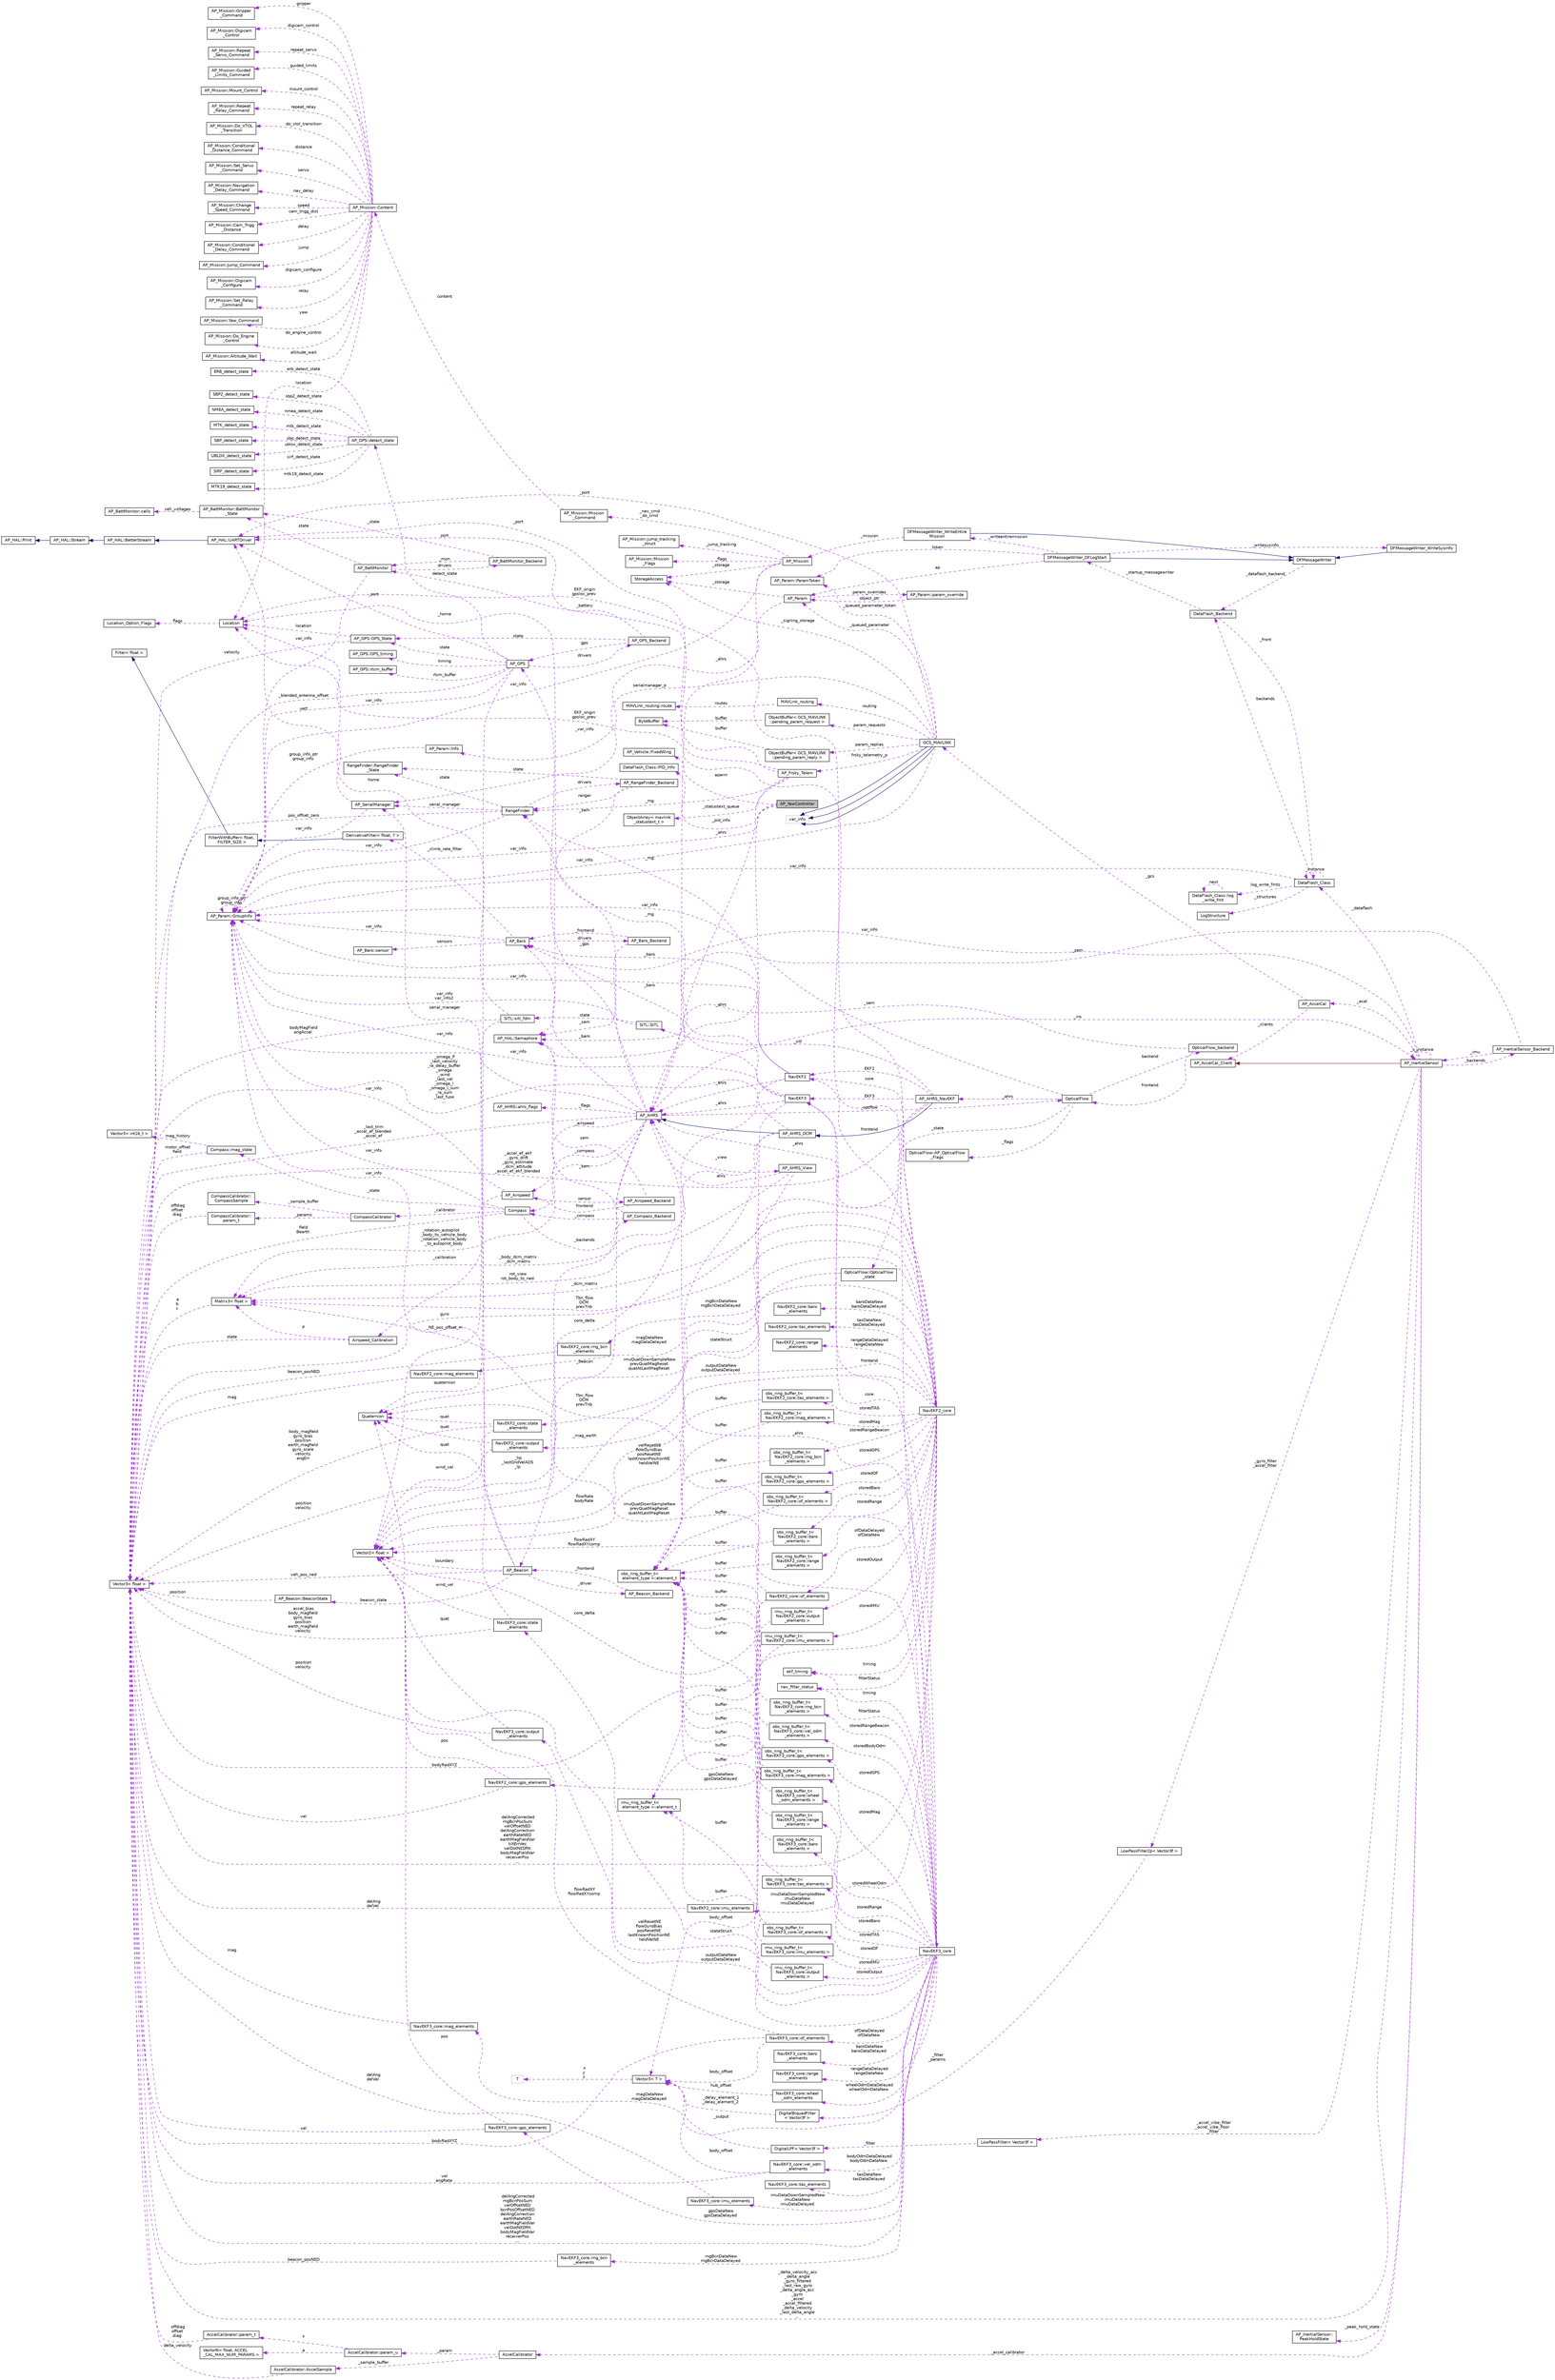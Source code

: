 digraph "AP_YawController"
{
 // INTERACTIVE_SVG=YES
  edge [fontname="Helvetica",fontsize="10",labelfontname="Helvetica",labelfontsize="10"];
  node [fontname="Helvetica",fontsize="10",shape=record];
  rankdir="LR";
  Node1 [label="AP_YawController",height=0.2,width=0.4,color="black", fillcolor="grey75", style="filled", fontcolor="black"];
  Node2 -> Node1 [dir="back",color="darkorchid3",fontsize="10",style="dashed",label=" var_info" ,fontname="Helvetica"];
  Node2 [label="AP_Param::GroupInfo",height=0.2,width=0.4,color="black", fillcolor="white", style="filled",URL="$structAP__Param_1_1GroupInfo.html"];
  Node2 -> Node2 [dir="back",color="darkorchid3",fontsize="10",style="dashed",label=" group_info_ptr\ngroup_info" ,fontname="Helvetica"];
  Node3 -> Node1 [dir="back",color="darkorchid3",fontsize="10",style="dashed",label=" _ahrs" ,fontname="Helvetica"];
  Node3 [label="AP_AHRS",height=0.2,width=0.4,color="black", fillcolor="white", style="filled",URL="$classAP__AHRS.html"];
  Node4 -> Node3 [dir="back",color="darkorchid3",fontsize="10",style="dashed",label=" _rotation_autopilot\l_body_to_vehicle_body\n_rotation_vehicle_body\l_to_autopilot_body" ,fontname="Helvetica"];
  Node4 [label="Matrix3\< float \>",height=0.2,width=0.4,color="black", fillcolor="white", style="filled",URL="$classMatrix3.html"];
  Node5 -> Node4 [dir="back",color="darkorchid3",fontsize="10",style="dashed",label=" a\nb\nc" ,fontname="Helvetica"];
  Node5 [label="Vector3\< float \>",height=0.2,width=0.4,color="black", fillcolor="white", style="filled",URL="$classVector3.html"];
  Node6 -> Node3 [dir="back",color="darkorchid3",fontsize="10",style="dashed",label=" _flags" ,fontname="Helvetica"];
  Node6 [label="AP_AHRS::ahrs_flags",height=0.2,width=0.4,color="black", fillcolor="white", style="filled",URL="$structAP__AHRS_1_1ahrs__flags.html"];
  Node7 -> Node3 [dir="back",color="darkorchid3",fontsize="10",style="dashed",label=" _baro" ,fontname="Helvetica"];
  Node7 [label="AP_Baro",height=0.2,width=0.4,color="black", fillcolor="white", style="filled",URL="$classAP__Baro.html"];
  Node8 -> Node7 [dir="back",color="darkorchid3",fontsize="10",style="dashed",label=" sensors" ,fontname="Helvetica"];
  Node8 [label="AP_Baro::sensor",height=0.2,width=0.4,color="black", fillcolor="white", style="filled",URL="$structAP__Baro_1_1sensor.html"];
  Node9 -> Node7 [dir="back",color="darkorchid3",fontsize="10",style="dashed",label=" _climb_rate_filter" ,fontname="Helvetica"];
  Node9 [label="DerivativeFilter\< float, 7 \>",height=0.2,width=0.4,color="black", fillcolor="white", style="filled",URL="$classDerivativeFilter.html"];
  Node10 -> Node9 [dir="back",color="midnightblue",fontsize="10",style="solid",fontname="Helvetica"];
  Node10 [label="FilterWithBuffer\< float,\l FILTER_SIZE \>",height=0.2,width=0.4,color="black", fillcolor="white", style="filled",URL="$classFilterWithBuffer.html"];
  Node11 -> Node10 [dir="back",color="midnightblue",fontsize="10",style="solid",fontname="Helvetica"];
  Node11 [label="Filter\< float \>",height=0.2,width=0.4,color="black", fillcolor="white", style="filled",URL="$classFilter.html"];
  Node2 -> Node7 [dir="back",color="darkorchid3",fontsize="10",style="dashed",label=" var_info" ,fontname="Helvetica"];
  Node12 -> Node7 [dir="back",color="darkorchid3",fontsize="10",style="dashed",label=" drivers" ,fontname="Helvetica"];
  Node12 [label="AP_Baro_Backend",height=0.2,width=0.4,color="black", fillcolor="white", style="filled",URL="$classAP__Baro__Backend.html"];
  Node7 -> Node12 [dir="back",color="darkorchid3",fontsize="10",style="dashed",label=" _frontend" ,fontname="Helvetica"];
  Node13 -> Node12 [dir="back",color="darkorchid3",fontsize="10",style="dashed",label=" _sem" ,fontname="Helvetica"];
  Node13 [label="AP_HAL::Semaphore",height=0.2,width=0.4,color="black", fillcolor="white", style="filled",URL="$classAP__HAL_1_1Semaphore.html"];
  Node14 -> Node3 [dir="back",color="darkorchid3",fontsize="10",style="dashed",label=" _optflow" ,fontname="Helvetica"];
  Node14 [label="OpticalFlow",height=0.2,width=0.4,color="black", fillcolor="white", style="filled",URL="$classOpticalFlow.html"];
  Node15 -> Node14 [dir="back",color="darkorchid3",fontsize="10",style="dashed",label=" _ahrs" ,fontname="Helvetica"];
  Node15 [label="AP_AHRS_NavEKF",height=0.2,width=0.4,color="black", fillcolor="white", style="filled",URL="$classAP__AHRS__NavEKF.html"];
  Node16 -> Node15 [dir="back",color="midnightblue",fontsize="10",style="solid",fontname="Helvetica"];
  Node16 [label="AP_AHRS_DCM",height=0.2,width=0.4,color="black", fillcolor="white", style="filled",URL="$classAP__AHRS__DCM.html"];
  Node3 -> Node16 [dir="back",color="midnightblue",fontsize="10",style="solid",fontname="Helvetica"];
  Node4 -> Node16 [dir="back",color="darkorchid3",fontsize="10",style="dashed",label=" _body_dcm_matrix\n_dcm_matrix" ,fontname="Helvetica"];
  Node5 -> Node16 [dir="back",color="darkorchid3",fontsize="10",style="dashed",label=" _omega_P\n_last_velocity\n_ra_delay_buffer\n_omega\n_wind\n_last_vel\n_omega_I\n_omega_I_sum\n_ra_sum\n_last_fuse\n..." ,fontname="Helvetica"];
  Node17 -> Node16 [dir="back",color="darkorchid3",fontsize="10",style="dashed",label=" _mag_earth" ,fontname="Helvetica"];
  Node17 [label="Vector2\< float \>",height=0.2,width=0.4,color="black", fillcolor="white", style="filled",URL="$structVector2.html"];
  Node4 -> Node15 [dir="back",color="darkorchid3",fontsize="10",style="dashed",label=" _dcm_matrix" ,fontname="Helvetica"];
  Node18 -> Node15 [dir="back",color="darkorchid3",fontsize="10",style="dashed",label=" EKF2" ,fontname="Helvetica"];
  Node18 [label="NavEKF2",height=0.2,width=0.4,color="black", fillcolor="white", style="filled",URL="$classNavEKF2.html"];
  Node7 -> Node18 [dir="back",color="darkorchid3",fontsize="10",style="dashed",label=" _baro" ,fontname="Helvetica"];
  Node2 -> Node18 [dir="back",color="darkorchid3",fontsize="10",style="dashed",label=" var_info" ,fontname="Helvetica"];
  Node17 -> Node18 [dir="back",color="darkorchid3",fontsize="10",style="dashed",label=" core_delta" ,fontname="Helvetica"];
  Node19 -> Node18 [dir="back",color="darkorchid3",fontsize="10",style="dashed",label=" _rng" ,fontname="Helvetica"];
  Node19 [label="RangeFinder",height=0.2,width=0.4,color="black", fillcolor="white", style="filled",URL="$classRangeFinder.html"];
  Node20 -> Node19 [dir="back",color="darkorchid3",fontsize="10",style="dashed",label=" serial_manager" ,fontname="Helvetica"];
  Node20 [label="AP_SerialManager",height=0.2,width=0.4,color="black", fillcolor="white", style="filled",URL="$classAP__SerialManager.html"];
  Node21 -> Node20 [dir="back",color="darkorchid3",fontsize="10",style="dashed",label=" uart" ,fontname="Helvetica"];
  Node21 [label="AP_HAL::UARTDriver",height=0.2,width=0.4,color="black", fillcolor="white", style="filled",URL="$classAP__HAL_1_1UARTDriver.html"];
  Node22 -> Node21 [dir="back",color="midnightblue",fontsize="10",style="solid",fontname="Helvetica"];
  Node22 [label="AP_HAL::BetterStream",height=0.2,width=0.4,color="black", fillcolor="white", style="filled",URL="$classAP__HAL_1_1BetterStream.html"];
  Node23 -> Node22 [dir="back",color="midnightblue",fontsize="10",style="solid",fontname="Helvetica"];
  Node23 [label="AP_HAL::Stream",height=0.2,width=0.4,color="black", fillcolor="white", style="filled",URL="$classAP__HAL_1_1Stream.html"];
  Node24 -> Node23 [dir="back",color="midnightblue",fontsize="10",style="solid",fontname="Helvetica"];
  Node24 [label="AP_HAL::Print",height=0.2,width=0.4,color="black", fillcolor="white", style="filled",URL="$classAP__HAL_1_1Print.html"];
  Node2 -> Node20 [dir="back",color="darkorchid3",fontsize="10",style="dashed",label=" var_info" ,fontname="Helvetica"];
  Node25 -> Node19 [dir="back",color="darkorchid3",fontsize="10",style="dashed",label=" state" ,fontname="Helvetica"];
  Node25 [label="RangeFinder::RangeFinder\l_State",height=0.2,width=0.4,color="black", fillcolor="white", style="filled",URL="$structRangeFinder_1_1RangeFinder__State.html"];
  Node2 -> Node19 [dir="back",color="darkorchid3",fontsize="10",style="dashed",label=" var_info" ,fontname="Helvetica"];
  Node5 -> Node19 [dir="back",color="darkorchid3",fontsize="10",style="dashed",label=" pos_offset_zero" ,fontname="Helvetica"];
  Node26 -> Node19 [dir="back",color="darkorchid3",fontsize="10",style="dashed",label=" drivers" ,fontname="Helvetica"];
  Node26 [label="AP_RangeFinder_Backend",height=0.2,width=0.4,color="black", fillcolor="white", style="filled",URL="$classAP__RangeFinder__Backend.html"];
  Node25 -> Node26 [dir="back",color="darkorchid3",fontsize="10",style="dashed",label=" state" ,fontname="Helvetica"];
  Node13 -> Node26 [dir="back",color="darkorchid3",fontsize="10",style="dashed",label=" _sem" ,fontname="Helvetica"];
  Node19 -> Node26 [dir="back",color="darkorchid3",fontsize="10",style="dashed",label=" ranger" ,fontname="Helvetica"];
  Node3 -> Node18 [dir="back",color="darkorchid3",fontsize="10",style="dashed",label=" _ahrs" ,fontname="Helvetica"];
  Node27 -> Node18 [dir="back",color="darkorchid3",fontsize="10",style="dashed",label=" core" ,fontname="Helvetica"];
  Node27 [label="NavEKF2_core",height=0.2,width=0.4,color="black", fillcolor="white", style="filled",URL="$classNavEKF2__core.html"];
  Node28 -> Node27 [dir="back",color="darkorchid3",fontsize="10",style="dashed",label=" magDataNew\nmagDataDelayed" ,fontname="Helvetica"];
  Node28 [label="NavEKF2_core::mag_elements",height=0.2,width=0.4,color="black", fillcolor="white", style="filled",URL="$structNavEKF2__core_1_1mag__elements.html"];
  Node5 -> Node28 [dir="back",color="darkorchid3",fontsize="10",style="dashed",label=" mag" ,fontname="Helvetica"];
  Node4 -> Node27 [dir="back",color="darkorchid3",fontsize="10",style="dashed",label=" Tbn_flow\nDCM\nprevTnb" ,fontname="Helvetica"];
  Node18 -> Node27 [dir="back",color="darkorchid3",fontsize="10",style="dashed",label=" frontend" ,fontname="Helvetica"];
  Node29 -> Node27 [dir="back",color="darkorchid3",fontsize="10",style="dashed",label=" baroDataNew\nbaroDataDelayed" ,fontname="Helvetica"];
  Node29 [label="NavEKF2_core::baro\l_elements",height=0.2,width=0.4,color="black", fillcolor="white", style="filled",URL="$structNavEKF2__core_1_1baro__elements.html"];
  Node30 -> Node27 [dir="back",color="darkorchid3",fontsize="10",style="dashed",label=" storedIMU" ,fontname="Helvetica"];
  Node30 [label="imu_ring_buffer_t\<\l NavEKF2_core::imu_elements \>",height=0.2,width=0.4,color="black", fillcolor="white", style="filled",URL="$classimu__ring__buffer__t.html"];
  Node31 -> Node30 [dir="back",color="darkorchid3",fontsize="10",style="dashed",label=" buffer" ,fontname="Helvetica"];
  Node31 [label="imu_ring_buffer_t\<\l element_type \>::element_t",height=0.2,width=0.4,color="black", fillcolor="white", style="filled",URL="$structimu__ring__buffer__t_1_1element__t.html"];
  Node32 -> Node27 [dir="back",color="darkorchid3",fontsize="10",style="dashed",label=" rngBcnDataNew\nrngBcnDataDelayed" ,fontname="Helvetica"];
  Node32 [label="NavEKF2_core::rng_bcn\l_elements",height=0.2,width=0.4,color="black", fillcolor="white", style="filled",URL="$structNavEKF2__core_1_1rng__bcn__elements.html"];
  Node5 -> Node32 [dir="back",color="darkorchid3",fontsize="10",style="dashed",label=" beacon_posNED" ,fontname="Helvetica"];
  Node33 -> Node27 [dir="back",color="darkorchid3",fontsize="10",style="dashed",label=" ofDataDelayed\nofDataNew" ,fontname="Helvetica"];
  Node33 [label="NavEKF2_core::of_elements",height=0.2,width=0.4,color="black", fillcolor="white", style="filled",URL="$structNavEKF2__core_1_1of__elements.html"];
  Node5 -> Node33 [dir="back",color="darkorchid3",fontsize="10",style="dashed",label=" bodyRadXYZ" ,fontname="Helvetica"];
  Node34 -> Node33 [dir="back",color="darkorchid3",fontsize="10",style="dashed",label=" body_offset" ,fontname="Helvetica"];
  Node34 [label="Vector3\< T \>",height=0.2,width=0.4,color="black", fillcolor="white", style="filled",URL="$classVector3.html"];
  Node35 -> Node34 [dir="back",color="darkorchid3",fontsize="10",style="dashed",label=" x\ny\nz" ,fontname="Helvetica"];
  Node35 [label="T",height=0.2,width=0.4,color="grey75", fillcolor="white", style="filled"];
  Node17 -> Node33 [dir="back",color="darkorchid3",fontsize="10",style="dashed",label=" flowRadXY\nflowRadXYcomp" ,fontname="Helvetica"];
  Node36 -> Node27 [dir="back",color="darkorchid3",fontsize="10",style="dashed",label=" storedGPS" ,fontname="Helvetica"];
  Node36 [label="obs_ring_buffer_t\<\l NavEKF2_core::gps_elements \>",height=0.2,width=0.4,color="black", fillcolor="white", style="filled",URL="$classobs__ring__buffer__t.html"];
  Node37 -> Node36 [dir="back",color="darkorchid3",fontsize="10",style="dashed",label=" buffer" ,fontname="Helvetica"];
  Node37 [label="obs_ring_buffer_t\<\l element_type \>::element_t",height=0.2,width=0.4,color="black", fillcolor="white", style="filled",URL="$structobs__ring__buffer__t_1_1element__t.html"];
  Node38 -> Node27 [dir="back",color="darkorchid3",fontsize="10",style="dashed",label=" timing" ,fontname="Helvetica"];
  Node38 [label="ekf_timing",height=0.2,width=0.4,color="black", fillcolor="white", style="filled",URL="$structekf__timing.html"];
  Node39 -> Node27 [dir="back",color="darkorchid3",fontsize="10",style="dashed",label=" tasDataNew\ntasDataDelayed" ,fontname="Helvetica"];
  Node39 [label="NavEKF2_core::tas_elements",height=0.2,width=0.4,color="black", fillcolor="white", style="filled",URL="$structNavEKF2__core_1_1tas__elements.html"];
  Node40 -> Node27 [dir="back",color="darkorchid3",fontsize="10",style="dashed",label=" imuQuatDownSampleNew\nprevQuatMagReset\nquatAtLastMagReset" ,fontname="Helvetica"];
  Node40 [label="Quaternion",height=0.2,width=0.4,color="black", fillcolor="white", style="filled",URL="$classQuaternion.html"];
  Node41 -> Node27 [dir="back",color="darkorchid3",fontsize="10",style="dashed",label=" stateStruct" ,fontname="Helvetica"];
  Node41 [label="NavEKF2_core::state\l_elements",height=0.2,width=0.4,color="black", fillcolor="white", style="filled",URL="$structNavEKF2__core_1_1state__elements.html"];
  Node40 -> Node41 [dir="back",color="darkorchid3",fontsize="10",style="dashed",label=" quat" ,fontname="Helvetica"];
  Node5 -> Node41 [dir="back",color="darkorchid3",fontsize="10",style="dashed",label=" body_magfield\ngyro_bias\nposition\nearth_magfield\ngyro_scale\nvelocity\nangErr" ,fontname="Helvetica"];
  Node17 -> Node41 [dir="back",color="darkorchid3",fontsize="10",style="dashed",label=" wind_vel" ,fontname="Helvetica"];
  Node42 -> Node27 [dir="back",color="darkorchid3",fontsize="10",style="dashed",label=" storedOF" ,fontname="Helvetica"];
  Node42 [label="obs_ring_buffer_t\<\l NavEKF2_core::of_elements \>",height=0.2,width=0.4,color="black", fillcolor="white", style="filled",URL="$classobs__ring__buffer__t.html"];
  Node37 -> Node42 [dir="back",color="darkorchid3",fontsize="10",style="dashed",label=" buffer" ,fontname="Helvetica"];
  Node43 -> Node27 [dir="back",color="darkorchid3",fontsize="10",style="dashed",label=" imuDataDownSampledNew\nimuDataNew\nimuDataDelayed" ,fontname="Helvetica"];
  Node43 [label="NavEKF2_core::imu_elements",height=0.2,width=0.4,color="black", fillcolor="white", style="filled",URL="$structNavEKF2__core_1_1imu__elements.html"];
  Node5 -> Node43 [dir="back",color="darkorchid3",fontsize="10",style="dashed",label=" delAng\ndelVel" ,fontname="Helvetica"];
  Node5 -> Node27 [dir="back",color="darkorchid3",fontsize="10",style="dashed",label=" delAngCorrected\nrngBcnPosSum\nvelOffsetNED\ndelAngCorrection\nearthRateNED\nearthMagFieldVar\ntiltErrVec\nvelDotNEDfilt\nbodyMagFieldVar\nreceiverPos\n..." ,fontname="Helvetica"];
  Node44 -> Node27 [dir="back",color="darkorchid3",fontsize="10",style="dashed",label=" filterStatus" ,fontname="Helvetica"];
  Node44 [label="nav_filter_status",height=0.2,width=0.4,color="black", fillcolor="white", style="filled",URL="$unionnav__filter__status.html"];
  Node45 -> Node27 [dir="back",color="darkorchid3",fontsize="10",style="dashed",label=" outputDataNew\noutputDataDelayed" ,fontname="Helvetica"];
  Node45 [label="NavEKF2_core::output\l_elements",height=0.2,width=0.4,color="black", fillcolor="white", style="filled",URL="$structNavEKF2__core_1_1output__elements.html"];
  Node40 -> Node45 [dir="back",color="darkorchid3",fontsize="10",style="dashed",label=" quat" ,fontname="Helvetica"];
  Node5 -> Node45 [dir="back",color="darkorchid3",fontsize="10",style="dashed",label=" position\nvelocity" ,fontname="Helvetica"];
  Node46 -> Node27 [dir="back",color="darkorchid3",fontsize="10",style="dashed",label=" gpsDataNew\ngpsDataDelayed" ,fontname="Helvetica"];
  Node46 [label="NavEKF2_core::gps_elements",height=0.2,width=0.4,color="black", fillcolor="white", style="filled",URL="$structNavEKF2__core_1_1gps__elements.html"];
  Node5 -> Node46 [dir="back",color="darkorchid3",fontsize="10",style="dashed",label=" vel" ,fontname="Helvetica"];
  Node17 -> Node46 [dir="back",color="darkorchid3",fontsize="10",style="dashed",label=" pos" ,fontname="Helvetica"];
  Node17 -> Node27 [dir="back",color="darkorchid3",fontsize="10",style="dashed",label=" velResetNE\nflowGyroBias\nposResetNE\nlastKnownPositionNE\nheldVelNE" ,fontname="Helvetica"];
  Node47 -> Node27 [dir="back",color="darkorchid3",fontsize="10",style="dashed",label=" storedBaro" ,fontname="Helvetica"];
  Node47 [label="obs_ring_buffer_t\<\l NavEKF2_core::baro\l_elements \>",height=0.2,width=0.4,color="black", fillcolor="white", style="filled",URL="$classobs__ring__buffer__t.html"];
  Node37 -> Node47 [dir="back",color="darkorchid3",fontsize="10",style="dashed",label=" buffer" ,fontname="Helvetica"];
  Node48 -> Node27 [dir="back",color="darkorchid3",fontsize="10",style="dashed",label=" storedRangeBeacon" ,fontname="Helvetica"];
  Node48 [label="obs_ring_buffer_t\<\l NavEKF2_core::rng_bcn\l_elements \>",height=0.2,width=0.4,color="black", fillcolor="white", style="filled",URL="$classobs__ring__buffer__t.html"];
  Node37 -> Node48 [dir="back",color="darkorchid3",fontsize="10",style="dashed",label=" buffer" ,fontname="Helvetica"];
  Node49 -> Node27 [dir="back",color="darkorchid3",fontsize="10",style="dashed",label=" storedRange" ,fontname="Helvetica"];
  Node49 [label="obs_ring_buffer_t\<\l NavEKF2_core::range\l_elements \>",height=0.2,width=0.4,color="black", fillcolor="white", style="filled",URL="$classobs__ring__buffer__t.html"];
  Node37 -> Node49 [dir="back",color="darkorchid3",fontsize="10",style="dashed",label=" buffer" ,fontname="Helvetica"];
  Node50 -> Node27 [dir="back",color="darkorchid3",fontsize="10",style="dashed",label=" storedTAS" ,fontname="Helvetica"];
  Node50 [label="obs_ring_buffer_t\<\l NavEKF2_core::tas_elements \>",height=0.2,width=0.4,color="black", fillcolor="white", style="filled",URL="$classobs__ring__buffer__t.html"];
  Node37 -> Node50 [dir="back",color="darkorchid3",fontsize="10",style="dashed",label=" buffer" ,fontname="Helvetica"];
  Node3 -> Node27 [dir="back",color="darkorchid3",fontsize="10",style="dashed",label=" _ahrs" ,fontname="Helvetica"];
  Node51 -> Node27 [dir="back",color="darkorchid3",fontsize="10",style="dashed",label=" storedMag" ,fontname="Helvetica"];
  Node51 [label="obs_ring_buffer_t\<\l NavEKF2_core::mag_elements \>",height=0.2,width=0.4,color="black", fillcolor="white", style="filled",URL="$classobs__ring__buffer__t.html"];
  Node37 -> Node51 [dir="back",color="darkorchid3",fontsize="10",style="dashed",label=" buffer" ,fontname="Helvetica"];
  Node52 -> Node27 [dir="back",color="darkorchid3",fontsize="10",style="dashed",label=" rangeDataDelayed\nrangeDataNew" ,fontname="Helvetica"];
  Node52 [label="NavEKF2_core::range\l_elements",height=0.2,width=0.4,color="black", fillcolor="white", style="filled",URL="$structNavEKF2__core_1_1range__elements.html"];
  Node53 -> Node27 [dir="back",color="darkorchid3",fontsize="10",style="dashed",label=" EKF_origin\ngpsloc_prev" ,fontname="Helvetica"];
  Node53 [label="Location",height=0.2,width=0.4,color="black", fillcolor="white", style="filled",URL="$structLocation.html"];
  Node54 -> Node53 [dir="back",color="darkorchid3",fontsize="10",style="dashed",label=" flags" ,fontname="Helvetica"];
  Node54 [label="Location_Option_Flags",height=0.2,width=0.4,color="black", fillcolor="white", style="filled",URL="$structLocation__Option__Flags.html"];
  Node55 -> Node27 [dir="back",color="darkorchid3",fontsize="10",style="dashed",label=" storedOutput" ,fontname="Helvetica"];
  Node55 [label="imu_ring_buffer_t\<\l NavEKF2_core::output\l_elements \>",height=0.2,width=0.4,color="black", fillcolor="white", style="filled",URL="$classimu__ring__buffer__t.html"];
  Node31 -> Node55 [dir="back",color="darkorchid3",fontsize="10",style="dashed",label=" buffer" ,fontname="Helvetica"];
  Node56 -> Node15 [dir="back",color="darkorchid3",fontsize="10",style="dashed",label=" EKF3" ,fontname="Helvetica"];
  Node56 [label="NavEKF3",height=0.2,width=0.4,color="black", fillcolor="white", style="filled",URL="$classNavEKF3.html"];
  Node57 -> Node56 [dir="back",color="darkorchid3",fontsize="10",style="dashed",label=" core" ,fontname="Helvetica"];
  Node57 [label="NavEKF3_core",height=0.2,width=0.4,color="black", fillcolor="white", style="filled",URL="$classNavEKF3__core.html"];
  Node58 -> Node57 [dir="back",color="darkorchid3",fontsize="10",style="dashed",label=" storedMag" ,fontname="Helvetica"];
  Node58 [label="obs_ring_buffer_t\<\l NavEKF3_core::mag_elements \>",height=0.2,width=0.4,color="black", fillcolor="white", style="filled",URL="$classobs__ring__buffer__t.html"];
  Node37 -> Node58 [dir="back",color="darkorchid3",fontsize="10",style="dashed",label=" buffer" ,fontname="Helvetica"];
  Node59 -> Node57 [dir="back",color="darkorchid3",fontsize="10",style="dashed",label=" outputDataNew\noutputDataDelayed" ,fontname="Helvetica"];
  Node59 [label="NavEKF3_core::output\l_elements",height=0.2,width=0.4,color="black", fillcolor="white", style="filled",URL="$structNavEKF3__core_1_1output__elements.html"];
  Node40 -> Node59 [dir="back",color="darkorchid3",fontsize="10",style="dashed",label=" quat" ,fontname="Helvetica"];
  Node5 -> Node59 [dir="back",color="darkorchid3",fontsize="10",style="dashed",label=" position\nvelocity" ,fontname="Helvetica"];
  Node60 -> Node57 [dir="back",color="darkorchid3",fontsize="10",style="dashed",label=" gpsDataNew\ngpsDataDelayed" ,fontname="Helvetica"];
  Node60 [label="NavEKF3_core::gps_elements",height=0.2,width=0.4,color="black", fillcolor="white", style="filled",URL="$structNavEKF3__core_1_1gps__elements.html"];
  Node5 -> Node60 [dir="back",color="darkorchid3",fontsize="10",style="dashed",label=" vel" ,fontname="Helvetica"];
  Node17 -> Node60 [dir="back",color="darkorchid3",fontsize="10",style="dashed",label=" pos" ,fontname="Helvetica"];
  Node4 -> Node57 [dir="back",color="darkorchid3",fontsize="10",style="dashed",label=" Tbn_flow\nDCM\nprevTnb" ,fontname="Helvetica"];
  Node56 -> Node57 [dir="back",color="darkorchid3",fontsize="10",style="dashed",label=" frontend" ,fontname="Helvetica"];
  Node61 -> Node57 [dir="back",color="darkorchid3",fontsize="10",style="dashed",label=" storedOF" ,fontname="Helvetica"];
  Node61 [label="obs_ring_buffer_t\<\l NavEKF3_core::of_elements \>",height=0.2,width=0.4,color="black", fillcolor="white", style="filled",URL="$classobs__ring__buffer__t.html"];
  Node37 -> Node61 [dir="back",color="darkorchid3",fontsize="10",style="dashed",label=" buffer" ,fontname="Helvetica"];
  Node38 -> Node57 [dir="back",color="darkorchid3",fontsize="10",style="dashed",label=" timing" ,fontname="Helvetica"];
  Node62 -> Node57 [dir="back",color="darkorchid3",fontsize="10",style="dashed",label=" wheelOdmDataDelayed\nwheelOdmDataNew" ,fontname="Helvetica"];
  Node62 [label="NavEKF3_core::wheel\l_odm_elements",height=0.2,width=0.4,color="black", fillcolor="white", style="filled",URL="$structNavEKF3__core_1_1wheel__odm__elements.html"];
  Node34 -> Node62 [dir="back",color="darkorchid3",fontsize="10",style="dashed",label=" hub_offset" ,fontname="Helvetica"];
  Node63 -> Node57 [dir="back",color="darkorchid3",fontsize="10",style="dashed",label=" bodyOdmDataDelayed\nbodyOdmDataNew" ,fontname="Helvetica"];
  Node63 [label="NavEKF3_core::vel_odm\l_elements",height=0.2,width=0.4,color="black", fillcolor="white", style="filled",URL="$structNavEKF3__core_1_1vel__odm__elements.html"];
  Node5 -> Node63 [dir="back",color="darkorchid3",fontsize="10",style="dashed",label=" vel\nangRate" ,fontname="Helvetica"];
  Node34 -> Node63 [dir="back",color="darkorchid3",fontsize="10",style="dashed",label=" body_offset" ,fontname="Helvetica"];
  Node40 -> Node57 [dir="back",color="darkorchid3",fontsize="10",style="dashed",label=" imuQuatDownSampleNew\nprevQuatMagReset\nquatAtLastMagReset" ,fontname="Helvetica"];
  Node64 -> Node57 [dir="back",color="darkorchid3",fontsize="10",style="dashed",label=" storedWheelOdm" ,fontname="Helvetica"];
  Node64 [label="obs_ring_buffer_t\<\l NavEKF3_core::wheel\l_odm_elements \>",height=0.2,width=0.4,color="black", fillcolor="white", style="filled",URL="$classobs__ring__buffer__t.html"];
  Node37 -> Node64 [dir="back",color="darkorchid3",fontsize="10",style="dashed",label=" buffer" ,fontname="Helvetica"];
  Node5 -> Node57 [dir="back",color="darkorchid3",fontsize="10",style="dashed",label=" delAngCorrected\nrngBcnPosSum\nvelOffsetNED\nbcnPosOffsetNED\ndelAngCorrection\nearthRateNED\nearthMagFieldVar\nvelDotNEDfilt\nbodyMagFieldVar\nreceiverPos\n..." ,fontname="Helvetica"];
  Node44 -> Node57 [dir="back",color="darkorchid3",fontsize="10",style="dashed",label=" filterStatus" ,fontname="Helvetica"];
  Node65 -> Node57 [dir="back",color="darkorchid3",fontsize="10",style="dashed",label=" magDataNew\nmagDataDelayed" ,fontname="Helvetica"];
  Node65 [label="NavEKF3_core::mag_elements",height=0.2,width=0.4,color="black", fillcolor="white", style="filled",URL="$structNavEKF3__core_1_1mag__elements.html"];
  Node5 -> Node65 [dir="back",color="darkorchid3",fontsize="10",style="dashed",label=" mag" ,fontname="Helvetica"];
  Node17 -> Node57 [dir="back",color="darkorchid3",fontsize="10",style="dashed",label=" velResetNE\nflowGyroBias\nposResetNE\nlastKnownPositionNE\nheldVelNE" ,fontname="Helvetica"];
  Node66 -> Node57 [dir="back",color="darkorchid3",fontsize="10",style="dashed",label=" storedGPS" ,fontname="Helvetica"];
  Node66 [label="obs_ring_buffer_t\<\l NavEKF3_core::gps_elements \>",height=0.2,width=0.4,color="black", fillcolor="white", style="filled",URL="$classobs__ring__buffer__t.html"];
  Node37 -> Node66 [dir="back",color="darkorchid3",fontsize="10",style="dashed",label=" buffer" ,fontname="Helvetica"];
  Node67 -> Node57 [dir="back",color="darkorchid3",fontsize="10",style="dashed",label=" stateStruct" ,fontname="Helvetica"];
  Node67 [label="NavEKF3_core::state\l_elements",height=0.2,width=0.4,color="black", fillcolor="white", style="filled",URL="$structNavEKF3__core_1_1state__elements.html"];
  Node40 -> Node67 [dir="back",color="darkorchid3",fontsize="10",style="dashed",label=" quat" ,fontname="Helvetica"];
  Node5 -> Node67 [dir="back",color="darkorchid3",fontsize="10",style="dashed",label=" accel_bias\nbody_magfield\ngyro_bias\nposition\nearth_magfield\nvelocity" ,fontname="Helvetica"];
  Node17 -> Node67 [dir="back",color="darkorchid3",fontsize="10",style="dashed",label=" wind_vel" ,fontname="Helvetica"];
  Node68 -> Node57 [dir="back",color="darkorchid3",fontsize="10",style="dashed",label=" storedRange" ,fontname="Helvetica"];
  Node68 [label="obs_ring_buffer_t\<\l NavEKF3_core::range\l_elements \>",height=0.2,width=0.4,color="black", fillcolor="white", style="filled",URL="$classobs__ring__buffer__t.html"];
  Node37 -> Node68 [dir="back",color="darkorchid3",fontsize="10",style="dashed",label=" buffer" ,fontname="Helvetica"];
  Node69 -> Node57 [dir="back",color="darkorchid3",fontsize="10",style="dashed",label=" rngBcnDataNew\nrngBcnDataDelayed" ,fontname="Helvetica"];
  Node69 [label="NavEKF3_core::rng_bcn\l_elements",height=0.2,width=0.4,color="black", fillcolor="white", style="filled",URL="$structNavEKF3__core_1_1rng__bcn__elements.html"];
  Node5 -> Node69 [dir="back",color="darkorchid3",fontsize="10",style="dashed",label=" beacon_posNED" ,fontname="Helvetica"];
  Node70 -> Node57 [dir="back",color="darkorchid3",fontsize="10",style="dashed",label=" baroDataNew\nbaroDataDelayed" ,fontname="Helvetica"];
  Node70 [label="NavEKF3_core::baro\l_elements",height=0.2,width=0.4,color="black", fillcolor="white", style="filled",URL="$structNavEKF3__core_1_1baro__elements.html"];
  Node3 -> Node57 [dir="back",color="darkorchid3",fontsize="10",style="dashed",label=" _ahrs" ,fontname="Helvetica"];
  Node71 -> Node57 [dir="back",color="darkorchid3",fontsize="10",style="dashed",label=" storedBaro" ,fontname="Helvetica"];
  Node71 [label="obs_ring_buffer_t\<\l NavEKF3_core::baro\l_elements \>",height=0.2,width=0.4,color="black", fillcolor="white", style="filled",URL="$classobs__ring__buffer__t.html"];
  Node37 -> Node71 [dir="back",color="darkorchid3",fontsize="10",style="dashed",label=" buffer" ,fontname="Helvetica"];
  Node53 -> Node57 [dir="back",color="darkorchid3",fontsize="10",style="dashed",label=" EKF_origin\ngpsloc_prev" ,fontname="Helvetica"];
  Node72 -> Node57 [dir="back",color="darkorchid3",fontsize="10",style="dashed",label=" tasDataNew\ntasDataDelayed" ,fontname="Helvetica"];
  Node72 [label="NavEKF3_core::tas_elements",height=0.2,width=0.4,color="black", fillcolor="white", style="filled",URL="$structNavEKF3__core_1_1tas__elements.html"];
  Node73 -> Node57 [dir="back",color="darkorchid3",fontsize="10",style="dashed",label=" storedIMU" ,fontname="Helvetica"];
  Node73 [label="imu_ring_buffer_t\<\l NavEKF3_core::imu_elements \>",height=0.2,width=0.4,color="black", fillcolor="white", style="filled",URL="$classimu__ring__buffer__t.html"];
  Node31 -> Node73 [dir="back",color="darkorchid3",fontsize="10",style="dashed",label=" buffer" ,fontname="Helvetica"];
  Node74 -> Node57 [dir="back",color="darkorchid3",fontsize="10",style="dashed",label=" storedRangeBeacon" ,fontname="Helvetica"];
  Node74 [label="obs_ring_buffer_t\<\l NavEKF3_core::rng_bcn\l_elements \>",height=0.2,width=0.4,color="black", fillcolor="white", style="filled",URL="$classobs__ring__buffer__t.html"];
  Node37 -> Node74 [dir="back",color="darkorchid3",fontsize="10",style="dashed",label=" buffer" ,fontname="Helvetica"];
  Node75 -> Node57 [dir="back",color="darkorchid3",fontsize="10",style="dashed",label=" storedBodyOdm" ,fontname="Helvetica"];
  Node75 [label="obs_ring_buffer_t\<\l NavEKF3_core::vel_odm\l_elements \>",height=0.2,width=0.4,color="black", fillcolor="white", style="filled",URL="$classobs__ring__buffer__t.html"];
  Node37 -> Node75 [dir="back",color="darkorchid3",fontsize="10",style="dashed",label=" buffer" ,fontname="Helvetica"];
  Node76 -> Node57 [dir="back",color="darkorchid3",fontsize="10",style="dashed",label=" ofDataDelayed\nofDataNew" ,fontname="Helvetica"];
  Node76 [label="NavEKF3_core::of_elements",height=0.2,width=0.4,color="black", fillcolor="white", style="filled",URL="$structNavEKF3__core_1_1of__elements.html"];
  Node5 -> Node76 [dir="back",color="darkorchid3",fontsize="10",style="dashed",label=" bodyRadXYZ" ,fontname="Helvetica"];
  Node34 -> Node76 [dir="back",color="darkorchid3",fontsize="10",style="dashed",label=" body_offset" ,fontname="Helvetica"];
  Node17 -> Node76 [dir="back",color="darkorchid3",fontsize="10",style="dashed",label=" flowRadXY\nflowRadXYcomp" ,fontname="Helvetica"];
  Node77 -> Node57 [dir="back",color="darkorchid3",fontsize="10",style="dashed",label=" rangeDataDelayed\nrangeDataNew" ,fontname="Helvetica"];
  Node77 [label="NavEKF3_core::range\l_elements",height=0.2,width=0.4,color="black", fillcolor="white", style="filled",URL="$structNavEKF3__core_1_1range__elements.html"];
  Node78 -> Node57 [dir="back",color="darkorchid3",fontsize="10",style="dashed",label=" imuDataDownSampledNew\nimuDataNew\nimuDataDelayed" ,fontname="Helvetica"];
  Node78 [label="NavEKF3_core::imu_elements",height=0.2,width=0.4,color="black", fillcolor="white", style="filled",URL="$structNavEKF3__core_1_1imu__elements.html"];
  Node5 -> Node78 [dir="back",color="darkorchid3",fontsize="10",style="dashed",label=" delAng\ndelVel" ,fontname="Helvetica"];
  Node79 -> Node57 [dir="back",color="darkorchid3",fontsize="10",style="dashed",label=" storedOutput" ,fontname="Helvetica"];
  Node79 [label="imu_ring_buffer_t\<\l NavEKF3_core::output\l_elements \>",height=0.2,width=0.4,color="black", fillcolor="white", style="filled",URL="$classimu__ring__buffer__t.html"];
  Node31 -> Node79 [dir="back",color="darkorchid3",fontsize="10",style="dashed",label=" buffer" ,fontname="Helvetica"];
  Node80 -> Node57 [dir="back",color="darkorchid3",fontsize="10",style="dashed",label=" storedTAS" ,fontname="Helvetica"];
  Node80 [label="obs_ring_buffer_t\<\l NavEKF3_core::tas_elements \>",height=0.2,width=0.4,color="black", fillcolor="white", style="filled",URL="$classobs__ring__buffer__t.html"];
  Node37 -> Node80 [dir="back",color="darkorchid3",fontsize="10",style="dashed",label=" buffer" ,fontname="Helvetica"];
  Node7 -> Node56 [dir="back",color="darkorchid3",fontsize="10",style="dashed",label=" _baro" ,fontname="Helvetica"];
  Node2 -> Node56 [dir="back",color="darkorchid3",fontsize="10",style="dashed",label=" var_info" ,fontname="Helvetica"];
  Node17 -> Node56 [dir="back",color="darkorchid3",fontsize="10",style="dashed",label=" core_delta" ,fontname="Helvetica"];
  Node19 -> Node56 [dir="back",color="darkorchid3",fontsize="10",style="dashed",label=" _rng" ,fontname="Helvetica"];
  Node3 -> Node56 [dir="back",color="darkorchid3",fontsize="10",style="dashed",label=" _ahrs" ,fontname="Helvetica"];
  Node81 -> Node15 [dir="back",color="darkorchid3",fontsize="10",style="dashed",label=" _sitl" ,fontname="Helvetica"];
  Node81 [label="SITL::SITL",height=0.2,width=0.4,color="black", fillcolor="white", style="filled",URL="$classSITL_1_1SITL.html"];
  Node2 -> Node81 [dir="back",color="darkorchid3",fontsize="10",style="dashed",label=" var_info\nvar_info2" ,fontname="Helvetica"];
  Node82 -> Node81 [dir="back",color="darkorchid3",fontsize="10",style="dashed",label=" state" ,fontname="Helvetica"];
  Node82 [label="SITL::sitl_fdm",height=0.2,width=0.4,color="black", fillcolor="white", style="filled",URL="$structSITL_1_1sitl__fdm.html"];
  Node40 -> Node82 [dir="back",color="darkorchid3",fontsize="10",style="dashed",label=" quaternion" ,fontname="Helvetica"];
  Node5 -> Node82 [dir="back",color="darkorchid3",fontsize="10",style="dashed",label=" bodyMagField\nangAccel" ,fontname="Helvetica"];
  Node53 -> Node82 [dir="back",color="darkorchid3",fontsize="10",style="dashed",label=" home" ,fontname="Helvetica"];
  Node5 -> Node15 [dir="back",color="darkorchid3",fontsize="10",style="dashed",label=" _accel_ef_ekf\n_gyro_drift\n_gyro_estimate\n_dcm_attitude\n_accel_ef_ekf_blended" ,fontname="Helvetica"];
  Node2 -> Node14 [dir="back",color="darkorchid3",fontsize="10",style="dashed",label=" var_info" ,fontname="Helvetica"];
  Node83 -> Node14 [dir="back",color="darkorchid3",fontsize="10",style="dashed",label=" _state" ,fontname="Helvetica"];
  Node83 [label="OpticalFlow::OpticalFlow\l_state",height=0.2,width=0.4,color="black", fillcolor="white", style="filled",URL="$structOpticalFlow_1_1OpticalFlow__state.html"];
  Node17 -> Node83 [dir="back",color="darkorchid3",fontsize="10",style="dashed",label=" flowRate\nbodyRate" ,fontname="Helvetica"];
  Node84 -> Node14 [dir="back",color="darkorchid3",fontsize="10",style="dashed",label=" backend" ,fontname="Helvetica"];
  Node84 [label="OpticalFlow_backend",height=0.2,width=0.4,color="black", fillcolor="white", style="filled",URL="$classOpticalFlow__backend.html"];
  Node14 -> Node84 [dir="back",color="darkorchid3",fontsize="10",style="dashed",label=" frontend" ,fontname="Helvetica"];
  Node13 -> Node84 [dir="back",color="darkorchid3",fontsize="10",style="dashed",label=" _sem" ,fontname="Helvetica"];
  Node85 -> Node14 [dir="back",color="darkorchid3",fontsize="10",style="dashed",label=" _flags" ,fontname="Helvetica"];
  Node85 [label="OpticalFlow::AP_OpticalFlow\l_Flags",height=0.2,width=0.4,color="black", fillcolor="white", style="filled",URL="$structOpticalFlow_1_1AP__OpticalFlow__Flags.html"];
  Node2 -> Node3 [dir="back",color="darkorchid3",fontsize="10",style="dashed",label=" var_info" ,fontname="Helvetica"];
  Node86 -> Node3 [dir="back",color="darkorchid3",fontsize="10",style="dashed",label=" _view" ,fontname="Helvetica"];
  Node86 [label="AP_AHRS_View",height=0.2,width=0.4,color="black", fillcolor="white", style="filled",URL="$classAP__AHRS__View.html"];
  Node4 -> Node86 [dir="back",color="darkorchid3",fontsize="10",style="dashed",label=" rot_view\nrot_body_to_ned" ,fontname="Helvetica"];
  Node5 -> Node86 [dir="back",color="darkorchid3",fontsize="10",style="dashed",label=" gyro" ,fontname="Helvetica"];
  Node3 -> Node86 [dir="back",color="darkorchid3",fontsize="10",style="dashed",label=" ahrs" ,fontname="Helvetica"];
  Node5 -> Node3 [dir="back",color="darkorchid3",fontsize="10",style="dashed",label=" _last_trim\n_accel_ef_blended\n_accel_ef" ,fontname="Helvetica"];
  Node87 -> Node3 [dir="back",color="darkorchid3",fontsize="10",style="dashed",label=" _ins" ,fontname="Helvetica"];
  Node87 [label="AP_InertialSensor",height=0.2,width=0.4,color="black", fillcolor="white", style="filled",URL="$classAP__InertialSensor.html"];
  Node88 -> Node87 [dir="back",color="firebrick4",fontsize="10",style="solid",fontname="Helvetica"];
  Node88 [label="AP_AccelCal_Client",height=0.2,width=0.4,color="black", fillcolor="white", style="filled",URL="$classAP__AccelCal__Client.html"];
  Node89 -> Node87 [dir="back",color="darkorchid3",fontsize="10",style="dashed",label=" _peak_hold_state" ,fontname="Helvetica"];
  Node89 [label="AP_InertialSensor::\lPeakHoldState",height=0.2,width=0.4,color="black", fillcolor="white", style="filled",URL="$structAP__InertialSensor_1_1PeakHoldState.html"];
  Node90 -> Node87 [dir="back",color="darkorchid3",fontsize="10",style="dashed",label=" _accel_vibe_filter\n_accel_vibe_floor\l_filter" ,fontname="Helvetica"];
  Node90 [label="LowPassFilter\< Vector3f \>",height=0.2,width=0.4,color="black", fillcolor="white", style="filled",URL="$classLowPassFilter.html"];
  Node91 -> Node90 [dir="back",color="darkorchid3",fontsize="10",style="dashed",label=" _filter" ,fontname="Helvetica"];
  Node91 [label="DigitalLPF\< Vector3f \>",height=0.2,width=0.4,color="black", fillcolor="white", style="filled",URL="$classDigitalLPF.html"];
  Node34 -> Node91 [dir="back",color="darkorchid3",fontsize="10",style="dashed",label=" _output" ,fontname="Helvetica"];
  Node92 -> Node87 [dir="back",color="darkorchid3",fontsize="10",style="dashed",label=" _backends" ,fontname="Helvetica"];
  Node92 [label="AP_InertialSensor_Backend",height=0.2,width=0.4,color="black", fillcolor="white", style="filled",URL="$classAP__InertialSensor__Backend.html"];
  Node13 -> Node92 [dir="back",color="darkorchid3",fontsize="10",style="dashed",label=" _sem" ,fontname="Helvetica"];
  Node87 -> Node92 [dir="back",color="darkorchid3",fontsize="10",style="dashed",label=" _imu" ,fontname="Helvetica"];
  Node93 -> Node87 [dir="back",color="darkorchid3",fontsize="10",style="dashed",label=" _gyro_filter\n_accel_filter" ,fontname="Helvetica"];
  Node93 [label="LowPassFilter2p\< Vector3f \>",height=0.2,width=0.4,color="black", fillcolor="white", style="filled",URL="$classLowPassFilter2p.html"];
  Node94 -> Node93 [dir="back",color="darkorchid3",fontsize="10",style="dashed",label=" _filter\n_params" ,fontname="Helvetica"];
  Node94 [label="DigitalBiquadFilter\l\< Vector3f \>",height=0.2,width=0.4,color="black", fillcolor="white", style="filled",URL="$classDigitalBiquadFilter.html"];
  Node34 -> Node94 [dir="back",color="darkorchid3",fontsize="10",style="dashed",label=" _delay_element_1\n_delay_element_2" ,fontname="Helvetica"];
  Node95 -> Node87 [dir="back",color="darkorchid3",fontsize="10",style="dashed",label=" _accel_calibrator" ,fontname="Helvetica"];
  Node95 [label="AccelCalibrator",height=0.2,width=0.4,color="black", fillcolor="white", style="filled",URL="$classAccelCalibrator.html"];
  Node96 -> Node95 [dir="back",color="darkorchid3",fontsize="10",style="dashed",label=" _param" ,fontname="Helvetica"];
  Node96 [label="AccelCalibrator::param_u",height=0.2,width=0.4,color="black", fillcolor="white", style="filled",URL="$unionAccelCalibrator_1_1param__u.html"];
  Node97 -> Node96 [dir="back",color="darkorchid3",fontsize="10",style="dashed",label=" s" ,fontname="Helvetica"];
  Node97 [label="AccelCalibrator::param_t",height=0.2,width=0.4,color="black", fillcolor="white", style="filled",URL="$structAccelCalibrator_1_1param__t.html"];
  Node5 -> Node97 [dir="back",color="darkorchid3",fontsize="10",style="dashed",label=" offdiag\noffset\ndiag" ,fontname="Helvetica"];
  Node98 -> Node96 [dir="back",color="darkorchid3",fontsize="10",style="dashed",label=" a" ,fontname="Helvetica"];
  Node98 [label="VectorN\< float, ACCEL\l_CAL_MAX_NUM_PARAMS \>",height=0.2,width=0.4,color="black", fillcolor="white", style="filled",URL="$classVectorN.html"];
  Node99 -> Node95 [dir="back",color="darkorchid3",fontsize="10",style="dashed",label=" _sample_buffer" ,fontname="Helvetica"];
  Node99 [label="AccelCalibrator::AccelSample",height=0.2,width=0.4,color="black", fillcolor="white", style="filled",URL="$structAccelCalibrator_1_1AccelSample.html"];
  Node5 -> Node99 [dir="back",color="darkorchid3",fontsize="10",style="dashed",label=" delta_velocity" ,fontname="Helvetica"];
  Node100 -> Node87 [dir="back",color="darkorchid3",fontsize="10",style="dashed",label=" _dataflash" ,fontname="Helvetica"];
  Node100 [label="DataFlash_Class",height=0.2,width=0.4,color="black", fillcolor="white", style="filled",URL="$classDataFlash__Class.html"];
  Node101 -> Node100 [dir="back",color="darkorchid3",fontsize="10",style="dashed",label=" log_write_fmts" ,fontname="Helvetica"];
  Node101 [label="DataFlash_Class::log\l_write_fmt",height=0.2,width=0.4,color="black", fillcolor="white", style="filled",URL="$structDataFlash__Class_1_1log__write__fmt.html"];
  Node101 -> Node101 [dir="back",color="darkorchid3",fontsize="10",style="dashed",label=" next" ,fontname="Helvetica"];
  Node102 -> Node100 [dir="back",color="darkorchid3",fontsize="10",style="dashed",label=" _structures" ,fontname="Helvetica"];
  Node102 [label="LogStructure",height=0.2,width=0.4,color="black", fillcolor="white", style="filled",URL="$structLogStructure.html"];
  Node100 -> Node100 [dir="back",color="darkorchid3",fontsize="10",style="dashed",label=" _instance" ,fontname="Helvetica"];
  Node103 -> Node100 [dir="back",color="darkorchid3",fontsize="10",style="dashed",label=" backends" ,fontname="Helvetica"];
  Node103 [label="DataFlash_Backend",height=0.2,width=0.4,color="black", fillcolor="white", style="filled",URL="$classDataFlash__Backend.html"];
  Node100 -> Node103 [dir="back",color="darkorchid3",fontsize="10",style="dashed",label=" _front" ,fontname="Helvetica"];
  Node104 -> Node103 [dir="back",color="darkorchid3",fontsize="10",style="dashed",label=" _startup_messagewriter" ,fontname="Helvetica"];
  Node104 [label="DFMessageWriter_DFLogStart",height=0.2,width=0.4,color="black", fillcolor="white", style="filled",URL="$classDFMessageWriter__DFLogStart.html"];
  Node105 -> Node104 [dir="back",color="midnightblue",fontsize="10",style="solid",fontname="Helvetica"];
  Node105 [label="DFMessageWriter",height=0.2,width=0.4,color="black", fillcolor="white", style="filled",URL="$classDFMessageWriter.html"];
  Node103 -> Node105 [dir="back",color="darkorchid3",fontsize="10",style="dashed",label=" _dataflash_backend" ,fontname="Helvetica"];
  Node106 -> Node104 [dir="back",color="darkorchid3",fontsize="10",style="dashed",label=" _writeentiremission" ,fontname="Helvetica"];
  Node106 [label="DFMessageWriter_WriteEntire\lMission",height=0.2,width=0.4,color="black", fillcolor="white", style="filled",URL="$classDFMessageWriter__WriteEntireMission.html"];
  Node105 -> Node106 [dir="back",color="midnightblue",fontsize="10",style="solid",fontname="Helvetica"];
  Node107 -> Node106 [dir="back",color="darkorchid3",fontsize="10",style="dashed",label=" _mission" ,fontname="Helvetica"];
  Node107 [label="AP_Mission",height=0.2,width=0.4,color="black", fillcolor="white", style="filled",URL="$classAP__Mission.html",tooltip="Object managing Mission. "];
  Node108 -> Node107 [dir="back",color="darkorchid3",fontsize="10",style="dashed",label=" _storage" ,fontname="Helvetica"];
  Node108 [label="StorageAccess",height=0.2,width=0.4,color="black", fillcolor="white", style="filled",URL="$classStorageAccess.html"];
  Node109 -> Node107 [dir="back",color="darkorchid3",fontsize="10",style="dashed",label=" _nav_cmd\n_do_cmd" ,fontname="Helvetica"];
  Node109 [label="AP_Mission::Mission\l_Command",height=0.2,width=0.4,color="black", fillcolor="white", style="filled",URL="$structAP__Mission_1_1Mission__Command.html"];
  Node110 -> Node109 [dir="back",color="darkorchid3",fontsize="10",style="dashed",label=" content" ,fontname="Helvetica"];
  Node110 [label="AP_Mission::Content",height=0.2,width=0.4,color="black", fillcolor="white", style="filled",URL="$unionAP__Mission_1_1Content.html"];
  Node111 -> Node110 [dir="back",color="darkorchid3",fontsize="10",style="dashed",label=" guided_limits" ,fontname="Helvetica"];
  Node111 [label="AP_Mission::Guided\l_Limits_Command",height=0.2,width=0.4,color="black", fillcolor="white", style="filled",URL="$structAP__Mission_1_1Guided__Limits__Command.html"];
  Node112 -> Node110 [dir="back",color="darkorchid3",fontsize="10",style="dashed",label=" mount_control" ,fontname="Helvetica"];
  Node112 [label="AP_Mission::Mount_Control",height=0.2,width=0.4,color="black", fillcolor="white", style="filled",URL="$structAP__Mission_1_1Mount__Control.html"];
  Node113 -> Node110 [dir="back",color="darkorchid3",fontsize="10",style="dashed",label=" repeat_relay" ,fontname="Helvetica"];
  Node113 [label="AP_Mission::Repeat\l_Relay_Command",height=0.2,width=0.4,color="black", fillcolor="white", style="filled",URL="$structAP__Mission_1_1Repeat__Relay__Command.html"];
  Node114 -> Node110 [dir="back",color="darkorchid3",fontsize="10",style="dashed",label=" do_vtol_transition" ,fontname="Helvetica"];
  Node114 [label="AP_Mission::Do_VTOL\l_Transition",height=0.2,width=0.4,color="black", fillcolor="white", style="filled",URL="$structAP__Mission_1_1Do__VTOL__Transition.html"];
  Node115 -> Node110 [dir="back",color="darkorchid3",fontsize="10",style="dashed",label=" distance" ,fontname="Helvetica"];
  Node115 [label="AP_Mission::Conditional\l_Distance_Command",height=0.2,width=0.4,color="black", fillcolor="white", style="filled",URL="$structAP__Mission_1_1Conditional__Distance__Command.html"];
  Node116 -> Node110 [dir="back",color="darkorchid3",fontsize="10",style="dashed",label=" servo" ,fontname="Helvetica"];
  Node116 [label="AP_Mission::Set_Servo\l_Command",height=0.2,width=0.4,color="black", fillcolor="white", style="filled",URL="$structAP__Mission_1_1Set__Servo__Command.html"];
  Node117 -> Node110 [dir="back",color="darkorchid3",fontsize="10",style="dashed",label=" nav_delay" ,fontname="Helvetica"];
  Node117 [label="AP_Mission::Navigation\l_Delay_Command",height=0.2,width=0.4,color="black", fillcolor="white", style="filled",URL="$structAP__Mission_1_1Navigation__Delay__Command.html"];
  Node118 -> Node110 [dir="back",color="darkorchid3",fontsize="10",style="dashed",label=" speed" ,fontname="Helvetica"];
  Node118 [label="AP_Mission::Change\l_Speed_Command",height=0.2,width=0.4,color="black", fillcolor="white", style="filled",URL="$structAP__Mission_1_1Change__Speed__Command.html"];
  Node119 -> Node110 [dir="back",color="darkorchid3",fontsize="10",style="dashed",label=" cam_trigg_dist" ,fontname="Helvetica"];
  Node119 [label="AP_Mission::Cam_Trigg\l_Distance",height=0.2,width=0.4,color="black", fillcolor="white", style="filled",URL="$structAP__Mission_1_1Cam__Trigg__Distance.html"];
  Node120 -> Node110 [dir="back",color="darkorchid3",fontsize="10",style="dashed",label=" delay" ,fontname="Helvetica"];
  Node120 [label="AP_Mission::Conditional\l_Delay_Command",height=0.2,width=0.4,color="black", fillcolor="white", style="filled",URL="$structAP__Mission_1_1Conditional__Delay__Command.html"];
  Node121 -> Node110 [dir="back",color="darkorchid3",fontsize="10",style="dashed",label=" jump" ,fontname="Helvetica"];
  Node121 [label="AP_Mission::Jump_Command",height=0.2,width=0.4,color="black", fillcolor="white", style="filled",URL="$structAP__Mission_1_1Jump__Command.html"];
  Node53 -> Node110 [dir="back",color="darkorchid3",fontsize="10",style="dashed",label=" location" ,fontname="Helvetica"];
  Node122 -> Node110 [dir="back",color="darkorchid3",fontsize="10",style="dashed",label=" digicam_configure" ,fontname="Helvetica"];
  Node122 [label="AP_Mission::Digicam\l_Configure",height=0.2,width=0.4,color="black", fillcolor="white", style="filled",URL="$structAP__Mission_1_1Digicam__Configure.html"];
  Node123 -> Node110 [dir="back",color="darkorchid3",fontsize="10",style="dashed",label=" relay" ,fontname="Helvetica"];
  Node123 [label="AP_Mission::Set_Relay\l_Command",height=0.2,width=0.4,color="black", fillcolor="white", style="filled",URL="$structAP__Mission_1_1Set__Relay__Command.html"];
  Node124 -> Node110 [dir="back",color="darkorchid3",fontsize="10",style="dashed",label=" yaw" ,fontname="Helvetica"];
  Node124 [label="AP_Mission::Yaw_Command",height=0.2,width=0.4,color="black", fillcolor="white", style="filled",URL="$structAP__Mission_1_1Yaw__Command.html"];
  Node125 -> Node110 [dir="back",color="darkorchid3",fontsize="10",style="dashed",label=" do_engine_control" ,fontname="Helvetica"];
  Node125 [label="AP_Mission::Do_Engine\l_Control",height=0.2,width=0.4,color="black", fillcolor="white", style="filled",URL="$structAP__Mission_1_1Do__Engine__Control.html"];
  Node126 -> Node110 [dir="back",color="darkorchid3",fontsize="10",style="dashed",label=" altitude_wait" ,fontname="Helvetica"];
  Node126 [label="AP_Mission::Altitude_Wait",height=0.2,width=0.4,color="black", fillcolor="white", style="filled",URL="$structAP__Mission_1_1Altitude__Wait.html"];
  Node127 -> Node110 [dir="back",color="darkorchid3",fontsize="10",style="dashed",label=" gripper" ,fontname="Helvetica"];
  Node127 [label="AP_Mission::Gripper\l_Command",height=0.2,width=0.4,color="black", fillcolor="white", style="filled",URL="$structAP__Mission_1_1Gripper__Command.html"];
  Node128 -> Node110 [dir="back",color="darkorchid3",fontsize="10",style="dashed",label=" digicam_control" ,fontname="Helvetica"];
  Node128 [label="AP_Mission::Digicam\l_Control",height=0.2,width=0.4,color="black", fillcolor="white", style="filled",URL="$structAP__Mission_1_1Digicam__Control.html"];
  Node129 -> Node110 [dir="back",color="darkorchid3",fontsize="10",style="dashed",label=" repeat_servo" ,fontname="Helvetica"];
  Node129 [label="AP_Mission::Repeat\l_Servo_Command",height=0.2,width=0.4,color="black", fillcolor="white", style="filled",URL="$structAP__Mission_1_1Repeat__Servo__Command.html"];
  Node2 -> Node107 [dir="back",color="darkorchid3",fontsize="10",style="dashed",label=" var_info" ,fontname="Helvetica"];
  Node130 -> Node107 [dir="back",color="darkorchid3",fontsize="10",style="dashed",label=" _flags" ,fontname="Helvetica"];
  Node130 [label="AP_Mission::Mission\l_Flags",height=0.2,width=0.4,color="black", fillcolor="white", style="filled",URL="$structAP__Mission_1_1Mission__Flags.html"];
  Node3 -> Node107 [dir="back",color="darkorchid3",fontsize="10",style="dashed",label=" _ahrs" ,fontname="Helvetica"];
  Node131 -> Node107 [dir="back",color="darkorchid3",fontsize="10",style="dashed",label=" _jump_tracking" ,fontname="Helvetica"];
  Node131 [label="AP_Mission::jump_tracking\l_struct",height=0.2,width=0.4,color="black", fillcolor="white", style="filled",URL="$structAP__Mission_1_1jump__tracking__struct.html"];
  Node132 -> Node104 [dir="back",color="darkorchid3",fontsize="10",style="dashed",label=" _writesysinfo" ,fontname="Helvetica"];
  Node132 [label="DFMessageWriter_WriteSysInfo",height=0.2,width=0.4,color="black", fillcolor="white", style="filled",URL="$classDFMessageWriter__WriteSysInfo.html"];
  Node105 -> Node132 [dir="back",color="midnightblue",fontsize="10",style="solid",fontname="Helvetica"];
  Node133 -> Node104 [dir="back",color="darkorchid3",fontsize="10",style="dashed",label=" token" ,fontname="Helvetica"];
  Node133 [label="AP_Param::ParamToken",height=0.2,width=0.4,color="black", fillcolor="white", style="filled",URL="$structAP__Param_1_1ParamToken.html"];
  Node134 -> Node104 [dir="back",color="darkorchid3",fontsize="10",style="dashed",label=" ap" ,fontname="Helvetica"];
  Node134 [label="AP_Param",height=0.2,width=0.4,color="black", fillcolor="white", style="filled",URL="$classAP__Param.html"];
  Node108 -> Node134 [dir="back",color="darkorchid3",fontsize="10",style="dashed",label=" _storage" ,fontname="Helvetica"];
  Node135 -> Node134 [dir="back",color="darkorchid3",fontsize="10",style="dashed",label=" _var_info" ,fontname="Helvetica"];
  Node135 [label="AP_Param::Info",height=0.2,width=0.4,color="black", fillcolor="white", style="filled",URL="$structAP__Param_1_1Info.html"];
  Node2 -> Node135 [dir="back",color="darkorchid3",fontsize="10",style="dashed",label=" group_info_ptr\ngroup_info" ,fontname="Helvetica"];
  Node136 -> Node134 [dir="back",color="darkorchid3",fontsize="10",style="dashed",label=" param_overrides" ,fontname="Helvetica"];
  Node136 [label="AP_Param::param_override",height=0.2,width=0.4,color="black", fillcolor="white", style="filled",URL="$structAP__Param_1_1param__override.html"];
  Node134 -> Node136 [dir="back",color="darkorchid3",fontsize="10",style="dashed",label=" object_ptr" ,fontname="Helvetica"];
  Node2 -> Node100 [dir="back",color="darkorchid3",fontsize="10",style="dashed",label=" var_info" ,fontname="Helvetica"];
  Node2 -> Node87 [dir="back",color="darkorchid3",fontsize="10",style="dashed",label=" var_info" ,fontname="Helvetica"];
  Node87 -> Node87 [dir="back",color="darkorchid3",fontsize="10",style="dashed",label=" _s_instance" ,fontname="Helvetica"];
  Node5 -> Node87 [dir="back",color="darkorchid3",fontsize="10",style="dashed",label=" _delta_velocity_acc\n_delta_angle\n_gyro_filtered\n_last_raw_gyro\n_delta_angle_acc\n_gyro\n_accel\n_accel_filtered\n_delta_velocity\n_last_delta_angle\n..." ,fontname="Helvetica"];
  Node137 -> Node87 [dir="back",color="darkorchid3",fontsize="10",style="dashed",label=" _acal" ,fontname="Helvetica"];
  Node137 [label="AP_AccelCal",height=0.2,width=0.4,color="black", fillcolor="white", style="filled",URL="$classAP__AccelCal.html"];
  Node138 -> Node137 [dir="back",color="darkorchid3",fontsize="10",style="dashed",label=" _gcs" ,fontname="Helvetica"];
  Node138 [label="GCS_MAVLINK",height=0.2,width=0.4,color="black", fillcolor="white", style="filled",URL="$structGCS__MAVLINK.html",tooltip="MAVLink transport control class. "];
  Node139 -> Node138 [dir="back",color="midnightblue",fontsize="10",style="solid",fontname="Helvetica"];
  Node139 [label="var_info",height=0.2,width=0.4,color="grey75", fillcolor="white", style="filled"];
  Node139 -> Node138 [dir="back",color="midnightblue",fontsize="10",style="solid",fontname="Helvetica"];
  Node139 -> Node138 [dir="back",color="midnightblue",fontsize="10",style="solid",fontname="Helvetica"];
  Node108 -> Node138 [dir="back",color="darkorchid3",fontsize="10",style="dashed",label=" _signing_storage" ,fontname="Helvetica"];
  Node20 -> Node138 [dir="back",color="darkorchid3",fontsize="10",style="dashed",label=" serialmanager_p" ,fontname="Helvetica"];
  Node140 -> Node138 [dir="back",color="darkorchid3",fontsize="10",style="dashed",label=" param_replies" ,fontname="Helvetica"];
  Node140 [label="ObjectBuffer\< GCS_MAVLINK\l::pending_param_reply \>",height=0.2,width=0.4,color="black", fillcolor="white", style="filled",URL="$classObjectBuffer.html"];
  Node141 -> Node140 [dir="back",color="darkorchid3",fontsize="10",style="dashed",label=" buffer" ,fontname="Helvetica"];
  Node141 [label="ByteBuffer",height=0.2,width=0.4,color="black", fillcolor="white", style="filled",URL="$classByteBuffer.html"];
  Node142 -> Node138 [dir="back",color="darkorchid3",fontsize="10",style="dashed",label=" param_requests" ,fontname="Helvetica"];
  Node142 [label="ObjectBuffer\< GCS_MAVLINK\l::pending_param_request \>",height=0.2,width=0.4,color="black", fillcolor="white", style="filled",URL="$classObjectBuffer.html"];
  Node141 -> Node142 [dir="back",color="darkorchid3",fontsize="10",style="dashed",label=" buffer" ,fontname="Helvetica"];
  Node133 -> Node138 [dir="back",color="darkorchid3",fontsize="10",style="dashed",label=" _queued_parameter_token" ,fontname="Helvetica"];
  Node143 -> Node138 [dir="back",color="darkorchid3",fontsize="10",style="dashed",label=" routing" ,fontname="Helvetica"];
  Node143 [label="MAVLink_routing",height=0.2,width=0.4,color="black", fillcolor="white", style="filled",URL="$classMAVLink__routing.html"];
  Node144 -> Node143 [dir="back",color="darkorchid3",fontsize="10",style="dashed",label=" routes" ,fontname="Helvetica"];
  Node144 [label="MAVLink_routing::route",height=0.2,width=0.4,color="black", fillcolor="white", style="filled",URL="$structMAVLink__routing_1_1route.html"];
  Node21 -> Node138 [dir="back",color="darkorchid3",fontsize="10",style="dashed",label=" _port" ,fontname="Helvetica"];
  Node134 -> Node138 [dir="back",color="darkorchid3",fontsize="10",style="dashed",label=" _queued_parameter" ,fontname="Helvetica"];
  Node2 -> Node138 [dir="back",color="darkorchid3",fontsize="10",style="dashed",label=" var_info" ,fontname="Helvetica"];
  Node145 -> Node138 [dir="back",color="darkorchid3",fontsize="10",style="dashed",label=" frsky_telemetry_p" ,fontname="Helvetica"];
  Node145 [label="AP_Frsky_Telem",height=0.2,width=0.4,color="black", fillcolor="white", style="filled",URL="$classAP__Frsky__Telem.html"];
  Node146 -> Node145 [dir="back",color="darkorchid3",fontsize="10",style="dashed",label=" _battery" ,fontname="Helvetica"];
  Node146 [label="AP_BattMonitor",height=0.2,width=0.4,color="black", fillcolor="white", style="filled",URL="$classAP__BattMonitor.html"];
  Node2 -> Node146 [dir="back",color="darkorchid3",fontsize="10",style="dashed",label=" var_info" ,fontname="Helvetica"];
  Node147 -> Node146 [dir="back",color="darkorchid3",fontsize="10",style="dashed",label=" state" ,fontname="Helvetica"];
  Node147 [label="AP_BattMonitor::BattMonitor\l_State",height=0.2,width=0.4,color="black", fillcolor="white", style="filled",URL="$structAP__BattMonitor_1_1BattMonitor__State.html"];
  Node148 -> Node147 [dir="back",color="darkorchid3",fontsize="10",style="dashed",label=" cell_voltages" ,fontname="Helvetica"];
  Node148 [label="AP_BattMonitor::cells",height=0.2,width=0.4,color="black", fillcolor="white", style="filled",URL="$structAP__BattMonitor_1_1cells.html"];
  Node149 -> Node146 [dir="back",color="darkorchid3",fontsize="10",style="dashed",label=" drivers" ,fontname="Helvetica"];
  Node149 [label="AP_BattMonitor_Backend",height=0.2,width=0.4,color="black", fillcolor="white", style="filled",URL="$classAP__BattMonitor__Backend.html"];
  Node146 -> Node149 [dir="back",color="darkorchid3",fontsize="10",style="dashed",label=" _mon" ,fontname="Helvetica"];
  Node147 -> Node149 [dir="back",color="darkorchid3",fontsize="10",style="dashed",label=" _state" ,fontname="Helvetica"];
  Node21 -> Node145 [dir="back",color="darkorchid3",fontsize="10",style="dashed",label=" _port" ,fontname="Helvetica"];
  Node19 -> Node145 [dir="back",color="darkorchid3",fontsize="10",style="dashed",label=" _rng" ,fontname="Helvetica"];
  Node3 -> Node145 [dir="back",color="darkorchid3",fontsize="10",style="dashed",label=" _ahrs" ,fontname="Helvetica"];
  Node150 -> Node145 [dir="back",color="darkorchid3",fontsize="10",style="dashed",label=" _statustext_queue" ,fontname="Helvetica"];
  Node150 [label="ObjectArray\< mavlink\l_statustext_t \>",height=0.2,width=0.4,color="black", fillcolor="white", style="filled",URL="$classObjectArray.html"];
  Node88 -> Node137 [dir="back",color="darkorchid3",fontsize="10",style="dashed",label=" _clients" ,fontname="Helvetica"];
  Node151 -> Node3 [dir="back",color="darkorchid3",fontsize="10",style="dashed",label=" _airspeed" ,fontname="Helvetica"];
  Node151 [label="AP_Airspeed",height=0.2,width=0.4,color="black", fillcolor="white", style="filled",URL="$classAP__Airspeed.html"];
  Node2 -> Node151 [dir="back",color="darkorchid3",fontsize="10",style="dashed",label=" var_info" ,fontname="Helvetica"];
  Node152 -> Node151 [dir="back",color="darkorchid3",fontsize="10",style="dashed",label=" sensor" ,fontname="Helvetica"];
  Node152 [label="AP_Airspeed_Backend",height=0.2,width=0.4,color="black", fillcolor="white", style="filled",URL="$classAP__Airspeed__Backend.html"];
  Node151 -> Node152 [dir="back",color="darkorchid3",fontsize="10",style="dashed",label=" frontend" ,fontname="Helvetica"];
  Node13 -> Node152 [dir="back",color="darkorchid3",fontsize="10",style="dashed",label=" sem" ,fontname="Helvetica"];
  Node153 -> Node151 [dir="back",color="darkorchid3",fontsize="10",style="dashed",label=" _calibration" ,fontname="Helvetica"];
  Node153 [label="Airspeed_Calibration",height=0.2,width=0.4,color="black", fillcolor="white", style="filled",URL="$classAirspeed__Calibration.html"];
  Node4 -> Node153 [dir="back",color="darkorchid3",fontsize="10",style="dashed",label=" P" ,fontname="Helvetica"];
  Node5 -> Node153 [dir="back",color="darkorchid3",fontsize="10",style="dashed",label=" state" ,fontname="Helvetica"];
  Node17 -> Node3 [dir="back",color="darkorchid3",fontsize="10",style="dashed",label=" _hp\n_lastGndVelADS\n_lp" ,fontname="Helvetica"];
  Node154 -> Node3 [dir="back",color="darkorchid3",fontsize="10",style="dashed",label=" _gps" ,fontname="Helvetica"];
  Node154 [label="AP_GPS",height=0.2,width=0.4,color="black", fillcolor="white", style="filled",URL="$classAP__GPS.html"];
  Node155 -> Node154 [dir="back",color="darkorchid3",fontsize="10",style="dashed",label=" detect_state" ,fontname="Helvetica"];
  Node155 [label="AP_GPS::detect_state",height=0.2,width=0.4,color="black", fillcolor="white", style="filled",URL="$structAP__GPS_1_1detect__state.html"];
  Node156 -> Node155 [dir="back",color="darkorchid3",fontsize="10",style="dashed",label=" sbp_detect_state" ,fontname="Helvetica"];
  Node156 [label="SBP_detect_state",height=0.2,width=0.4,color="black", fillcolor="white", style="filled",URL="$structSBP__detect__state.html"];
  Node157 -> Node155 [dir="back",color="darkorchid3",fontsize="10",style="dashed",label=" ublox_detect_state" ,fontname="Helvetica"];
  Node157 [label="UBLOX_detect_state",height=0.2,width=0.4,color="black", fillcolor="white", style="filled",URL="$structUBLOX__detect__state.html"];
  Node158 -> Node155 [dir="back",color="darkorchid3",fontsize="10",style="dashed",label=" sirf_detect_state" ,fontname="Helvetica"];
  Node158 [label="SIRF_detect_state",height=0.2,width=0.4,color="black", fillcolor="white", style="filled",URL="$structSIRF__detect__state.html"];
  Node159 -> Node155 [dir="back",color="darkorchid3",fontsize="10",style="dashed",label=" mtk19_detect_state" ,fontname="Helvetica"];
  Node159 [label="MTK19_detect_state",height=0.2,width=0.4,color="black", fillcolor="white", style="filled",URL="$structMTK19__detect__state.html"];
  Node160 -> Node155 [dir="back",color="darkorchid3",fontsize="10",style="dashed",label=" erb_detect_state" ,fontname="Helvetica"];
  Node160 [label="ERB_detect_state",height=0.2,width=0.4,color="black", fillcolor="white", style="filled",URL="$structERB__detect__state.html"];
  Node161 -> Node155 [dir="back",color="darkorchid3",fontsize="10",style="dashed",label=" sbp2_detect_state" ,fontname="Helvetica"];
  Node161 [label="SBP2_detect_state",height=0.2,width=0.4,color="black", fillcolor="white", style="filled",URL="$structSBP2__detect__state.html"];
  Node162 -> Node155 [dir="back",color="darkorchid3",fontsize="10",style="dashed",label=" nmea_detect_state" ,fontname="Helvetica"];
  Node162 [label="NMEA_detect_state",height=0.2,width=0.4,color="black", fillcolor="white", style="filled",URL="$structNMEA__detect__state.html"];
  Node163 -> Node155 [dir="back",color="darkorchid3",fontsize="10",style="dashed",label=" mtk_detect_state" ,fontname="Helvetica"];
  Node163 [label="MTK_detect_state",height=0.2,width=0.4,color="black", fillcolor="white", style="filled",URL="$structMTK__detect__state.html"];
  Node164 -> Node154 [dir="back",color="darkorchid3",fontsize="10",style="dashed",label=" timing" ,fontname="Helvetica"];
  Node164 [label="AP_GPS::GPS_timing",height=0.2,width=0.4,color="black", fillcolor="white", style="filled",URL="$structAP__GPS_1_1GPS__timing.html"];
  Node165 -> Node154 [dir="back",color="darkorchid3",fontsize="10",style="dashed",label=" drivers" ,fontname="Helvetica"];
  Node165 [label="AP_GPS_Backend",height=0.2,width=0.4,color="black", fillcolor="white", style="filled",URL="$classAP__GPS__Backend.html"];
  Node21 -> Node165 [dir="back",color="darkorchid3",fontsize="10",style="dashed",label=" port" ,fontname="Helvetica"];
  Node154 -> Node165 [dir="back",color="darkorchid3",fontsize="10",style="dashed",label=" gps" ,fontname="Helvetica"];
  Node166 -> Node165 [dir="back",color="darkorchid3",fontsize="10",style="dashed",label=" state" ,fontname="Helvetica"];
  Node166 [label="AP_GPS::GPS_State",height=0.2,width=0.4,color="black", fillcolor="white", style="filled",URL="$structAP__GPS_1_1GPS__State.html"];
  Node5 -> Node166 [dir="back",color="darkorchid3",fontsize="10",style="dashed",label=" velocity" ,fontname="Helvetica"];
  Node53 -> Node166 [dir="back",color="darkorchid3",fontsize="10",style="dashed",label=" location" ,fontname="Helvetica"];
  Node21 -> Node154 [dir="back",color="darkorchid3",fontsize="10",style="dashed",label=" _port" ,fontname="Helvetica"];
  Node2 -> Node154 [dir="back",color="darkorchid3",fontsize="10",style="dashed",label=" var_info" ,fontname="Helvetica"];
  Node5 -> Node154 [dir="back",color="darkorchid3",fontsize="10",style="dashed",label=" _blended_antenna_offset" ,fontname="Helvetica"];
  Node17 -> Node154 [dir="back",color="darkorchid3",fontsize="10",style="dashed",label=" _NE_pos_offset_m" ,fontname="Helvetica"];
  Node167 -> Node154 [dir="back",color="darkorchid3",fontsize="10",style="dashed",label=" rtcm_buffer" ,fontname="Helvetica"];
  Node167 [label="AP_GPS::rtcm_buffer",height=0.2,width=0.4,color="black", fillcolor="white", style="filled",URL="$structAP__GPS_1_1rtcm__buffer.html"];
  Node166 -> Node154 [dir="back",color="darkorchid3",fontsize="10",style="dashed",label=" state" ,fontname="Helvetica"];
  Node53 -> Node3 [dir="back",color="darkorchid3",fontsize="10",style="dashed",label=" _home" ,fontname="Helvetica"];
  Node168 -> Node3 [dir="back",color="darkorchid3",fontsize="10",style="dashed",label=" _beacon" ,fontname="Helvetica"];
  Node168 [label="AP_Beacon",height=0.2,width=0.4,color="black", fillcolor="white", style="filled",URL="$classAP__Beacon.html"];
  Node20 -> Node168 [dir="back",color="darkorchid3",fontsize="10",style="dashed",label=" serial_manager" ,fontname="Helvetica"];
  Node169 -> Node168 [dir="back",color="darkorchid3",fontsize="10",style="dashed",label=" _driver" ,fontname="Helvetica"];
  Node169 [label="AP_Beacon_Backend",height=0.2,width=0.4,color="black", fillcolor="white", style="filled",URL="$classAP__Beacon__Backend.html"];
  Node168 -> Node169 [dir="back",color="darkorchid3",fontsize="10",style="dashed",label=" _frontend" ,fontname="Helvetica"];
  Node2 -> Node168 [dir="back",color="darkorchid3",fontsize="10",style="dashed",label=" var_info" ,fontname="Helvetica"];
  Node5 -> Node168 [dir="back",color="darkorchid3",fontsize="10",style="dashed",label=" veh_pos_ned" ,fontname="Helvetica"];
  Node17 -> Node168 [dir="back",color="darkorchid3",fontsize="10",style="dashed",label=" boundary" ,fontname="Helvetica"];
  Node170 -> Node168 [dir="back",color="darkorchid3",fontsize="10",style="dashed",label=" beacon_state" ,fontname="Helvetica"];
  Node170 [label="AP_Beacon::BeaconState",height=0.2,width=0.4,color="black", fillcolor="white", style="filled",URL="$structAP__Beacon_1_1BeaconState.html"];
  Node5 -> Node170 [dir="back",color="darkorchid3",fontsize="10",style="dashed",label=" position" ,fontname="Helvetica"];
  Node171 -> Node3 [dir="back",color="darkorchid3",fontsize="10",style="dashed",label=" _compass" ,fontname="Helvetica"];
  Node171 [label="Compass",height=0.2,width=0.4,color="black", fillcolor="white", style="filled",URL="$classCompass.html"];
  Node2 -> Node171 [dir="back",color="darkorchid3",fontsize="10",style="dashed",label=" var_info" ,fontname="Helvetica"];
  Node5 -> Node171 [dir="back",color="darkorchid3",fontsize="10",style="dashed",label=" field\nBearth" ,fontname="Helvetica"];
  Node172 -> Node171 [dir="back",color="darkorchid3",fontsize="10",style="dashed",label=" _calibrator" ,fontname="Helvetica"];
  Node172 [label="CompassCalibrator",height=0.2,width=0.4,color="black", fillcolor="white", style="filled",URL="$classCompassCalibrator.html"];
  Node173 -> Node172 [dir="back",color="darkorchid3",fontsize="10",style="dashed",label=" _params" ,fontname="Helvetica"];
  Node173 [label="CompassCalibrator::\lparam_t",height=0.2,width=0.4,color="black", fillcolor="white", style="filled",URL="$classCompassCalibrator_1_1param__t.html"];
  Node5 -> Node173 [dir="back",color="darkorchid3",fontsize="10",style="dashed",label=" offdiag\noffset\ndiag" ,fontname="Helvetica"];
  Node174 -> Node172 [dir="back",color="darkorchid3",fontsize="10",style="dashed",label=" _sample_buffer" ,fontname="Helvetica"];
  Node174 [label="CompassCalibrator::\lCompassSample",height=0.2,width=0.4,color="black", fillcolor="white", style="filled",URL="$classCompassCalibrator_1_1CompassSample.html"];
  Node175 -> Node171 [dir="back",color="darkorchid3",fontsize="10",style="dashed",label=" _backends" ,fontname="Helvetica"];
  Node175 [label="AP_Compass_Backend",height=0.2,width=0.4,color="black", fillcolor="white", style="filled",URL="$classAP__Compass__Backend.html"];
  Node13 -> Node175 [dir="back",color="darkorchid3",fontsize="10",style="dashed",label=" _sem" ,fontname="Helvetica"];
  Node171 -> Node175 [dir="back",color="darkorchid3",fontsize="10",style="dashed",label=" _compass" ,fontname="Helvetica"];
  Node176 -> Node171 [dir="back",color="darkorchid3",fontsize="10",style="dashed",label=" _state" ,fontname="Helvetica"];
  Node176 [label="Compass::mag_state",height=0.2,width=0.4,color="black", fillcolor="white", style="filled",URL="$structCompass_1_1mag__state.html"];
  Node5 -> Node176 [dir="back",color="darkorchid3",fontsize="10",style="dashed",label=" motor_offset\nfield" ,fontname="Helvetica"];
  Node177 -> Node176 [dir="back",color="darkorchid3",fontsize="10",style="dashed",label=" mag_history" ,fontname="Helvetica"];
  Node177 [label="Vector3\< int16_t \>",height=0.2,width=0.4,color="black", fillcolor="white", style="filled",URL="$classVector3.html"];
  Node178 -> Node1 [dir="back",color="darkorchid3",fontsize="10",style="dashed",label=" aparm" ,fontname="Helvetica"];
  Node178 [label="AP_Vehicle::FixedWing",height=0.2,width=0.4,color="black", fillcolor="white", style="filled",URL="$structAP__Vehicle_1_1FixedWing.html"];
  Node179 -> Node1 [dir="back",color="darkorchid3",fontsize="10",style="dashed",label=" _pid_info" ,fontname="Helvetica"];
  Node179 [label="DataFlash_Class::PID_Info",height=0.2,width=0.4,color="black", fillcolor="white", style="filled",URL="$structDataFlash__Class_1_1PID__Info.html"];
}
